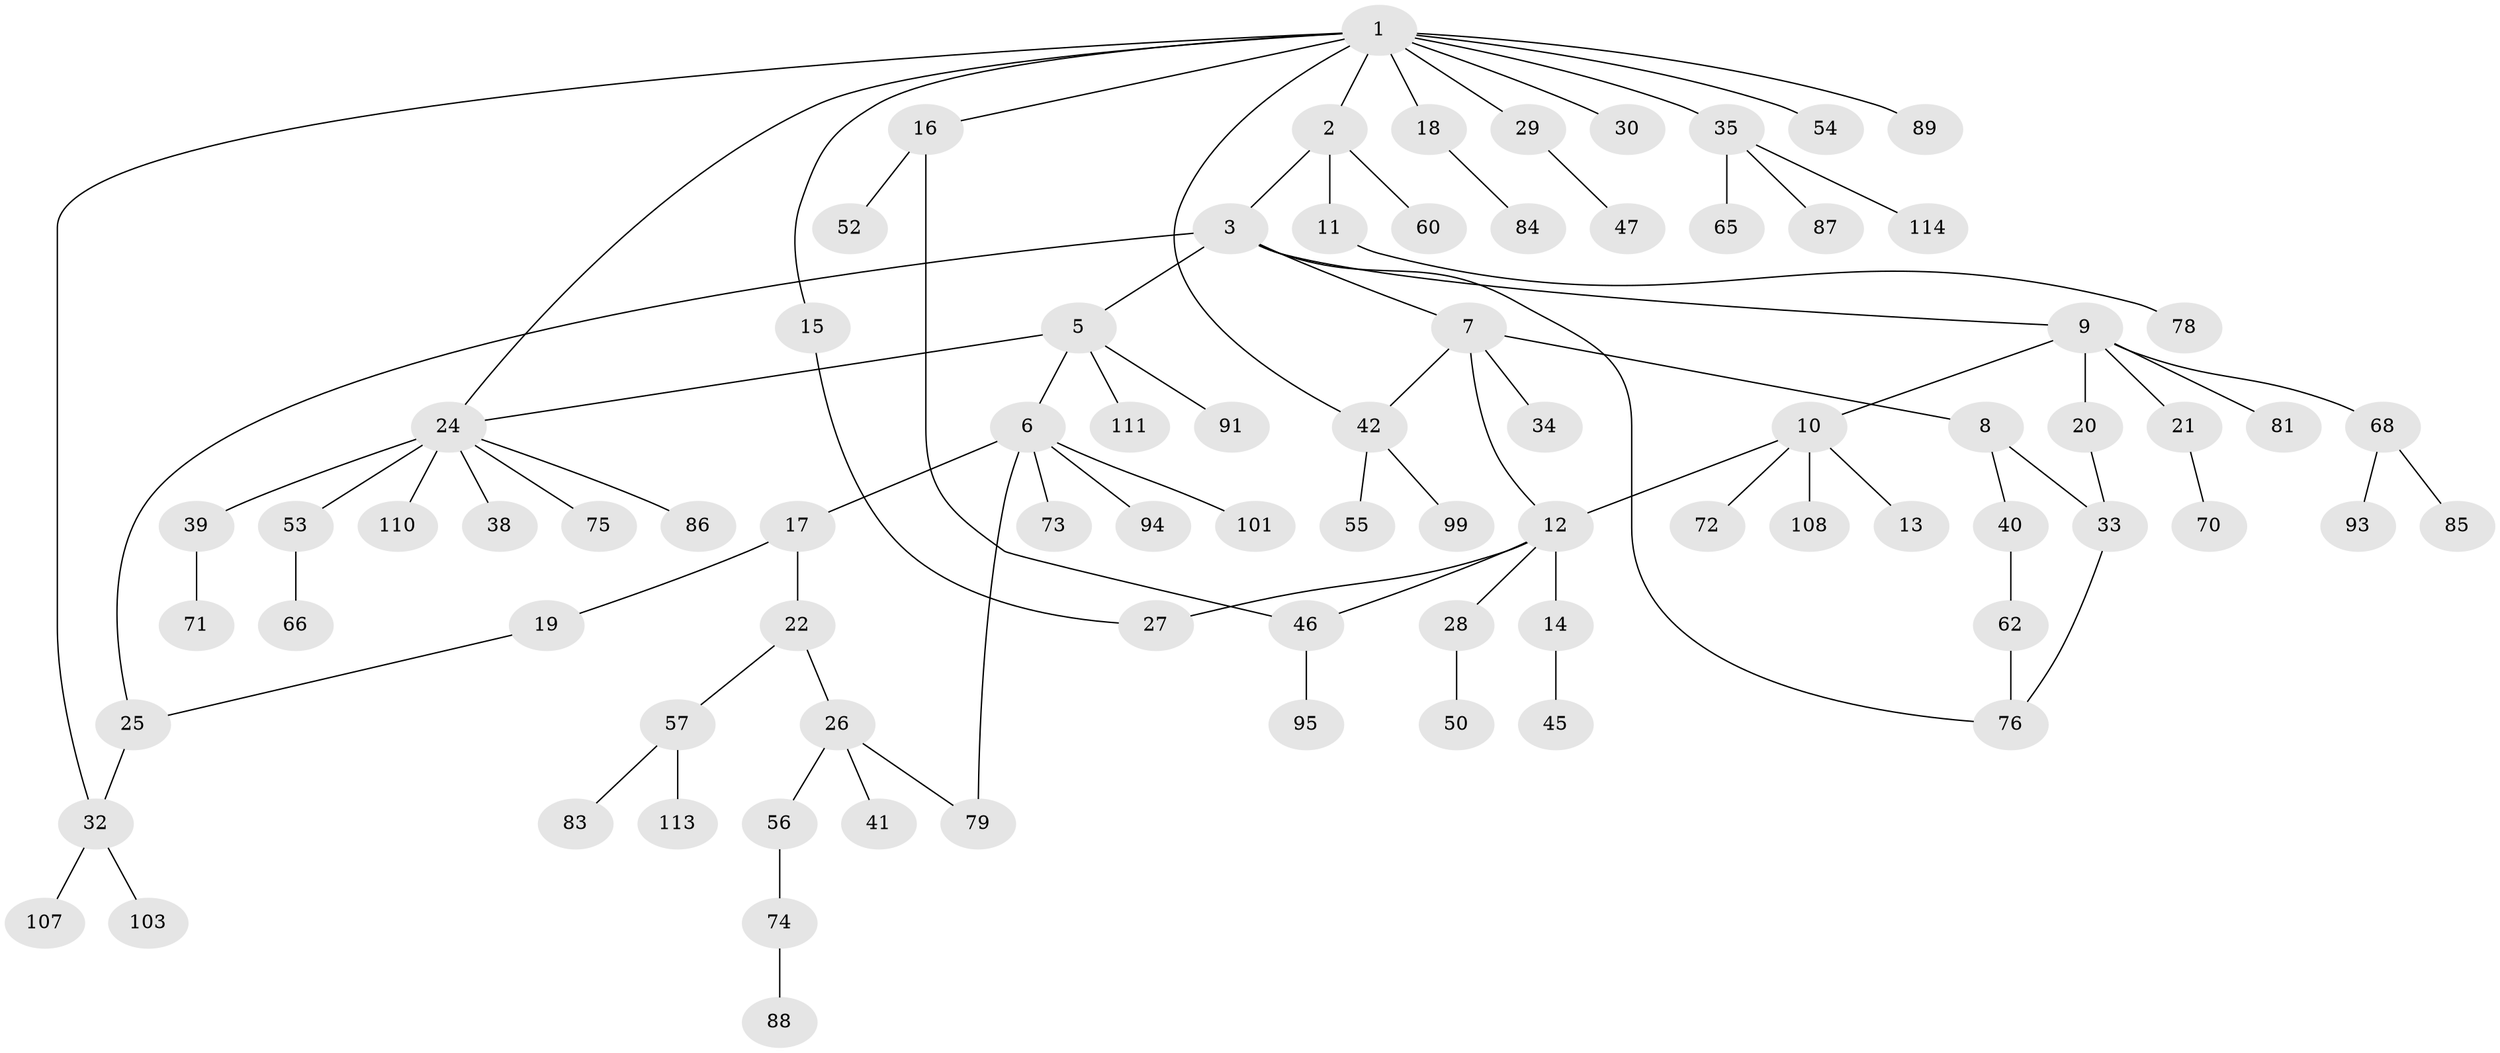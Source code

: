 // original degree distribution, {7: 0.02586206896551724, 5: 0.017241379310344827, 6: 0.02586206896551724, 4: 0.09482758620689655, 3: 0.1206896551724138, 2: 0.29310344827586204, 1: 0.4224137931034483}
// Generated by graph-tools (version 1.1) at 2025/10/02/27/25 16:10:51]
// undirected, 82 vertices, 92 edges
graph export_dot {
graph [start="1"]
  node [color=gray90,style=filled];
  1 [super="+4"];
  2 [super="+100"];
  3;
  5 [super="+90"];
  6 [super="+61"];
  7 [super="+77"];
  8 [super="+31"];
  9 [super="+48"];
  10 [super="+49"];
  11 [super="+112"];
  12 [super="+69"];
  13 [super="+116"];
  14;
  15;
  16 [super="+43"];
  17;
  18 [super="+23"];
  19;
  20;
  21;
  22 [super="+82"];
  24 [super="+37"];
  25 [super="+36"];
  26 [super="+58"];
  27;
  28 [super="+109"];
  29;
  30 [super="+63"];
  32 [super="+44"];
  33 [super="+104"];
  34;
  35 [super="+51"];
  38 [super="+67"];
  39;
  40;
  41;
  42;
  45 [super="+115"];
  46;
  47;
  50;
  52;
  53;
  54;
  55;
  56;
  57 [super="+59"];
  60 [super="+64"];
  62 [super="+106"];
  65;
  66 [super="+98"];
  68 [super="+80"];
  70 [super="+102"];
  71;
  72;
  73;
  74 [super="+92"];
  75;
  76 [super="+105"];
  78;
  79;
  81;
  83;
  84;
  85;
  86;
  87;
  88;
  89;
  91;
  93;
  94 [super="+97"];
  95 [super="+96"];
  99;
  101;
  103;
  107;
  108;
  110;
  111;
  113;
  114;
  1 -- 2;
  1 -- 16;
  1 -- 24;
  1 -- 30;
  1 -- 54;
  1 -- 89;
  1 -- 32;
  1 -- 18;
  1 -- 35;
  1 -- 42;
  1 -- 29;
  1 -- 15;
  2 -- 3;
  2 -- 11;
  2 -- 60;
  3 -- 5;
  3 -- 7;
  3 -- 9;
  3 -- 25;
  3 -- 76;
  5 -- 6;
  5 -- 111;
  5 -- 24;
  5 -- 91;
  6 -- 17;
  6 -- 101;
  6 -- 73;
  6 -- 79;
  6 -- 94;
  7 -- 8;
  7 -- 12;
  7 -- 34;
  7 -- 42;
  8 -- 33;
  8 -- 40;
  9 -- 10;
  9 -- 20;
  9 -- 21;
  9 -- 68;
  9 -- 81;
  10 -- 13;
  10 -- 72;
  10 -- 108;
  10 -- 12;
  11 -- 78;
  12 -- 14;
  12 -- 28;
  12 -- 27;
  12 -- 46;
  14 -- 45;
  15 -- 27;
  16 -- 52;
  16 -- 46;
  17 -- 19;
  17 -- 22;
  18 -- 84;
  19 -- 25;
  20 -- 33;
  21 -- 70;
  22 -- 26;
  22 -- 57;
  24 -- 38;
  24 -- 39;
  24 -- 75;
  24 -- 110;
  24 -- 53;
  24 -- 86;
  25 -- 32;
  26 -- 41;
  26 -- 56;
  26 -- 79;
  28 -- 50;
  29 -- 47;
  32 -- 107;
  32 -- 103;
  33 -- 76;
  35 -- 65;
  35 -- 114;
  35 -- 87;
  39 -- 71;
  40 -- 62;
  42 -- 55;
  42 -- 99;
  46 -- 95;
  53 -- 66;
  56 -- 74;
  57 -- 113;
  57 -- 83;
  62 -- 76;
  68 -- 85;
  68 -- 93;
  74 -- 88;
}
